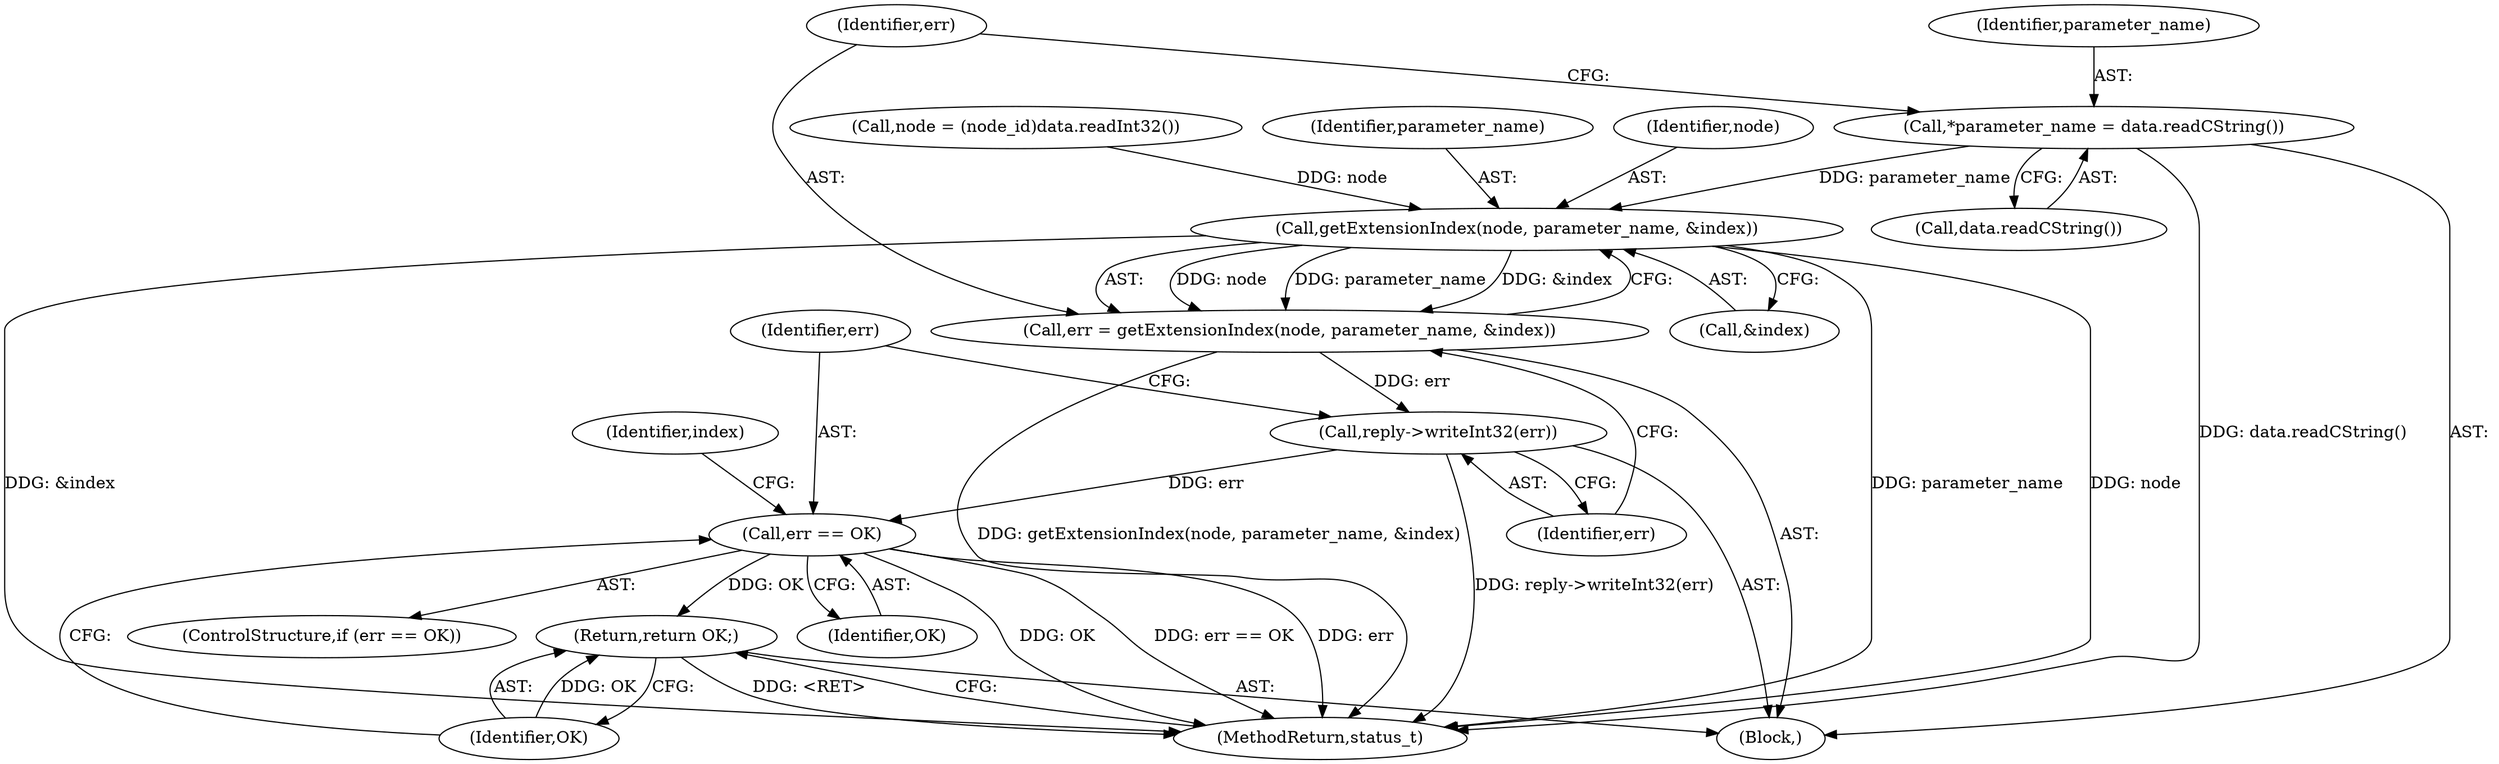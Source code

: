 digraph "0_Android_db829699d3293f254a7387894303451a91278986@API" {
"1001323" [label="(Call,*parameter_name = data.readCString())"];
"1001330" [label="(Call,getExtensionIndex(node, parameter_name, &index))"];
"1001328" [label="(Call,err = getExtensionIndex(node, parameter_name, &index))"];
"1001335" [label="(Call,reply->writeInt32(err))"];
"1001338" [label="(Call,err == OK)"];
"1001344" [label="(Return,return OK;)"];
"1001328" [label="(Call,err = getExtensionIndex(node, parameter_name, &index))"];
"1001317" [label="(Call,node = (node_id)data.readInt32())"];
"1001333" [label="(Call,&index)"];
"1001337" [label="(ControlStructure,if (err == OK))"];
"1001325" [label="(Call,data.readCString())"];
"1001332" [label="(Identifier,parameter_name)"];
"1001338" [label="(Call,err == OK)"];
"1001344" [label="(Return,return OK;)"];
"1001329" [label="(Identifier,err)"];
"1001343" [label="(Identifier,index)"];
"1001345" [label="(Identifier,OK)"];
"1001353" [label="(MethodReturn,status_t)"];
"1001336" [label="(Identifier,err)"];
"1001311" [label="(Block,)"];
"1001324" [label="(Identifier,parameter_name)"];
"1001340" [label="(Identifier,OK)"];
"1001330" [label="(Call,getExtensionIndex(node, parameter_name, &index))"];
"1001335" [label="(Call,reply->writeInt32(err))"];
"1001339" [label="(Identifier,err)"];
"1001331" [label="(Identifier,node)"];
"1001323" [label="(Call,*parameter_name = data.readCString())"];
"1001323" -> "1001311"  [label="AST: "];
"1001323" -> "1001325"  [label="CFG: "];
"1001324" -> "1001323"  [label="AST: "];
"1001325" -> "1001323"  [label="AST: "];
"1001329" -> "1001323"  [label="CFG: "];
"1001323" -> "1001353"  [label="DDG: data.readCString()"];
"1001323" -> "1001330"  [label="DDG: parameter_name"];
"1001330" -> "1001328"  [label="AST: "];
"1001330" -> "1001333"  [label="CFG: "];
"1001331" -> "1001330"  [label="AST: "];
"1001332" -> "1001330"  [label="AST: "];
"1001333" -> "1001330"  [label="AST: "];
"1001328" -> "1001330"  [label="CFG: "];
"1001330" -> "1001353"  [label="DDG: &index"];
"1001330" -> "1001353"  [label="DDG: parameter_name"];
"1001330" -> "1001353"  [label="DDG: node"];
"1001330" -> "1001328"  [label="DDG: node"];
"1001330" -> "1001328"  [label="DDG: parameter_name"];
"1001330" -> "1001328"  [label="DDG: &index"];
"1001317" -> "1001330"  [label="DDG: node"];
"1001328" -> "1001311"  [label="AST: "];
"1001329" -> "1001328"  [label="AST: "];
"1001336" -> "1001328"  [label="CFG: "];
"1001328" -> "1001353"  [label="DDG: getExtensionIndex(node, parameter_name, &index)"];
"1001328" -> "1001335"  [label="DDG: err"];
"1001335" -> "1001311"  [label="AST: "];
"1001335" -> "1001336"  [label="CFG: "];
"1001336" -> "1001335"  [label="AST: "];
"1001339" -> "1001335"  [label="CFG: "];
"1001335" -> "1001353"  [label="DDG: reply->writeInt32(err)"];
"1001335" -> "1001338"  [label="DDG: err"];
"1001338" -> "1001337"  [label="AST: "];
"1001338" -> "1001340"  [label="CFG: "];
"1001339" -> "1001338"  [label="AST: "];
"1001340" -> "1001338"  [label="AST: "];
"1001343" -> "1001338"  [label="CFG: "];
"1001345" -> "1001338"  [label="CFG: "];
"1001338" -> "1001353"  [label="DDG: err == OK"];
"1001338" -> "1001353"  [label="DDG: err"];
"1001338" -> "1001353"  [label="DDG: OK"];
"1001338" -> "1001344"  [label="DDG: OK"];
"1001344" -> "1001311"  [label="AST: "];
"1001344" -> "1001345"  [label="CFG: "];
"1001345" -> "1001344"  [label="AST: "];
"1001353" -> "1001344"  [label="CFG: "];
"1001344" -> "1001353"  [label="DDG: <RET>"];
"1001345" -> "1001344"  [label="DDG: OK"];
}
